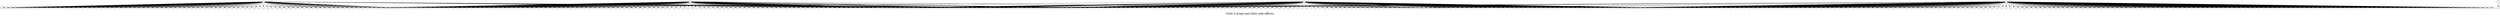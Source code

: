 /*****
First 5 drugs and their side effects
*****/

digraph G {
  graph [splines=false overlap=false]
  node  [shape=ellipse, width=0.3, height=0.3, label=""]
  396716358 ;
  698787975 ;
  50961739 ;
  876705436 ;
  689973600 ;
  942312046 ;
  715439890 ;
  999412660 ;
  546615250 ;
  714643741 ;
  205363946 ;
  588933225 ;
  384622882 ;
  168785247 ;
  182507023 ;
  869146873 ;
  541656737 ;
  243793850 ;
  666214045 ;
  881832879 ;
  341318681 ;
  304857434 ;
  106146245 ;
  464095282 ;
  679558360 ;
  4801417 ;
  950100663 ;
  578382090 ;
  665304364 ;
  151281050 ;
  661532785 ;
  835409131 ;
  54583380 ;
  228692952 ;
  784623159 ;
  696801557 ;
  725139945 ;
  427395512 ;
  700711905 ;
  783492163 ;
  788322811 ;
  789254642 ;
  581494106 ;
  861272432 ;
  619804993 ;
  480258642 ;
  701971146 ;
  969576466 ;
  531337861 ;
  89516586 ;
  750030128 ;
  184189394 ;
  824647290 ;
  430372811 ;
  317809009 ;
  892123880 ;
  247915298 ;
  704597846 ;
  799114911 ;
  389632339 ;
  111463007 ;
  615832349 ;
  807160423 ;
  793339375 ;
  112964857 ;
  161328644 ;
  494699932 ;
  270560663 ;
  431776646 ;
  833401379 ;
  652480255 ;
  485792080 ;
  442842650 ;
  609513296 ;
  864283524 ;
  88381598 ;
  696121059 ;
  740593734 ;
  277411727 ;
  476135603 ;
  653820301 ;
  724162821 ;
  505592401 ;
  797905060 ;
  702243960 ;
  411133224 ;
  498511190 ;
  339037938 ;
  175502369 ;
  359936737 ;
  840362546 ;
  288338199 ;
  78053985 ;
  456252974 ;
  266483890 ;
  41284697 ;
  331731937 ;
  206222910 ;
  718030863 ;
  25025999 ;
  700572568 ;
  466943422 ;
  346236518 ;
  382194133 ;
  434182522 ;
  153531109 ;
  307972442 ;
  824000872 ;
  12933156 ;
  866289806 ;
  675517459 ;
  27841115 ;
  591768931 ;
  244112369 ;
  120160383 ;
  143312957 ;
  664430866 ;
  756577125 ;
  364167365 ;
  775386567 ;
  658973620 ;
  256257868 ;
  623279325 ;
  989089855 ;
  419856002 ;
  397973075 ;
  493703833 ;
  8568418 ;
  631216692 ;
  554193431 ;
  77891487 ;
  156885362 ;
  800395166 ;
  502415591 ;
  120554275 ;
  968637629 ;
  458213918 ;
  427487042 ;
  576318776 ;
  212322603 ;
  427960877 ;
  701023313 ;
  619884277 ;
  406658620 ;
  962635881 ;
  367035983 ;
  575418670 ;
  489250956 ;
  933706062 ;
  899967351 ;
  646404897 ;
  806345831 ;
  208178537 ;
  944326917 ;
  627547801 ;
  765949714 ;
  629217601 ;
  564182290 ;
  150777941 ;
  147949236 ;
  128733358 ;
  25384489 ;
  521913872 ;
  241004700 ;
  748484283 ;
  628366929 ;
  800136038 ;
  483679027 ;
  344776133 ;
  772072264 ;
  211020488 ;
  536533890 ;
  398582204 ;
  923152455 ;
  254853632 ;
  67664126 ;
  258385182 ;
  260686579 ;
  761984226 ;
  103352496 ;
  533080712 ;
  810862919 ;
  960992668 ;
  268187219 ;
  845146715 ;
  295830390 ;
  212662158 ;
  554593485 ;
  462332433 ;
  96516672 ;
  434641830 ;
  134488530 ;
  394331919 ;
  857755465 ;
  701651074 ;
  573332161 ;
  476089985 ;
  35478684 ;
  494951411 ;
  590620238 ;
  909545199 ;
  934767974 ;
  16998134 ;
  287755608 ;
  713697308 ;
  132010993 ;
  520728960 ;
  990139624 ;
  337943756 ;
  264226319 ;
  906535064 ;
  984662131 ;
  804537523 ;
  693985053 ;
  944019520 ;
  315896127 ;
  567854424 ;
  723278619 ;
  625006958 ;
  300504203 ;
  626117069 ;
  543868051 ;
  836353234 ;
  616060704 ;
  389345046 ;
  579776875 ;
  119588737 ;
  896231916 ;
  534879657 ;
  190885608 ;
  827880474 ;
  754262379 ;
  967437955 ;
  951158498 ;
  267148186 ;
  830795893 ;
  377135764 ;
  510061247 ;
  738078577 ;
  544425058 ;
  721753094 ;
  318806908 ;
  329838405 ;
  662124377 ;
  954244466 ;
  725152873 ;
  706120327 ;
  503232132 ;
  40398719 ;
  216841399 ;
  509291208 ;
  647630513 ;
  750597565 ;
  673818526 ;
  707520898 ;
  911274150 ;
  778621575 ;
  623884713 ;
  658799835 ;
  249376607 ;
  328314552 ;
  711001160 ;
  339218235 ;
  14699634 ;
  848929091 ;
  661217946 ;
  824386554 ;
  225622383 ;
  267369108 ;
  620597642 ;
  186926568 ;
  861281646 ;
  221792626 ;
  344180325 ;
  628824343 ;
  300065622 ;
  979061181 ;
  312511385 ;
  584466387 ;
  527329286 ;
  104781200 ;
  793214197 ;
  568725795 ;
  520932929 ;
  645404229 ;
  800061000 ;
  466755010 ;
  643178374 ;
  552992745 ;
  528869040 ;
  284590180 ;
  896015001 ;
  230264480 ;
  128267352 ;
  721953721 ;
  659345319 ;
  136743485 ;
  810123820 ;
  602906995 ;
  673119554 ;
  498611701 ;
  972177756 ;
  535333814 ;
  431461783 ;
  492835355 ;
  319559731 ;
  455439412 ;
  802933290 ;
  911543648 ;
  910193634 ;
  429395476 ;
  286742677 ;
  682924053 ;
  708623136 ;
  952513093 ;
  610399004 ;
  8277820 ;
  328769745 ;
  32875804 ;
  214906419 ;
  844375807 ;
  11674823 ;
  212036167 ;
  277552759 ;
  886154166 ;
  752919624 ;
  16602643 ;
  679048170 ;
  59971363 ;
  668490812 ;
  895010104 ;
  840786431 ;
  135773719 ;
  256304919 ;
  899122554 ;
  288618598 ;
  188216395 ;
  106403683 ;
  347296629 ;
  865530044 ;
  716724625 ;
  259705106 ;
  796923119 ;
  223884082 ;
  574200622 ;
  396007829 ;
  896314328 ;
  944838209 ;
  817507385 ;
  423749394 ;
  943431227 ;
  455193350 ;
  358930561 ;
  695704626 ;
  196000943 ;
  835601274 ;
  958849540 ;
  786848067 ;
  419224266 ;
  193302689 ;
  546551328 ;
  191388629 ;
  939177232 ;
  781989395 ;
  322863658 ;
  74885061 ;
  94595976 ;
  528554968 ;
  936507039 ;
  610341340 ;
  639838921 ;
  33674286 ;
  497415410 ;
  911595461 ;
  393051420 ;
  681396401 ;
  748355447 ;
  671079460 ;
  781867818 ;
  840005346 ;
  316846029 ;
  340511039 ;
  364490448 ;
  452525767 ;
  687581176 ;
  938091445 ;
  647430620 ;
  331872343 ;
  652932783 ;
  862240038 ;
  165325298 ;
  771339559 ;
  66756444 ;
  142874722 ;
  521702 ;
  939584638 ;
  428055901 ;
  846973270 ;
  770432525 ;
  564754756 ;
  410956170 ;
  371875187 ;
  904429660 ;
  938835733 ;
  291724510 ;
  795604717 ;
  960684675 ;
  691896635 ;
  334386423 ;
  550110811 ;
  332918875 ;
  639644153 ;
  644326756 ;
  614563087 ;
  826153698 ;
  692260808 ;
  103592092 ;
  12776295 ;
  394014466 ;
  318427332 ;
  618035386 ;
  702127993 ;
  780822258 ;
  110203314 ;
  113559657 ;
  332263977 ;
  268735830 ;
  70450141 ;
  326052996 ;
  721812221 ;
  732507370 ;
  911736214 ;
  288193267 ;
  630466314 ;
  121235104 ;
  915943798 ;
  924048186 ;
  176698599 ;
  43959018 ;
  48745086 ;
  657818231 ;
  321288247 ;
  302526615 ;
  469773224 ;
  422343879 ;
  564106728 ;
  39452497 ;
  34500424 ;
  324962286 ;
  329290844 ;
  758968590 ;
  617988139 ;
  476496490 ;
  10544477 ;
  90811962 ;
  548462314 ;
  146743212 ;
  258600869 ;
  174519907 ;
  805530551 ;
  100044230 ;
  947453775 ;
  8852587 ;
  662068234 ;
  381959909 ;
  785140160 ;
  139436292 ;
  952247338 ;
  50392558 ;
  415218919 ;
  406066347 ;
  918060740 ;
  863817787 ;
  495047260 ;
  981482226 ;
  126941501 ;
  991907210 ;
  651425216 ;
  266551979 ;
  732595160 ;
  580824642 ;
  847145929 ;
  84865714 ;
  495418404 ;
  901939171 ;
  168759872 ;
  998557846 ;
  311712307 ;
  640613199 ;
  580022791 ;
  79404508 ;
  363923341 ;
  276922197 ;
  577488221 ;
  592235269 ;
  595585314 ;
  29001587 ;
  132278481 ;
  764563405 ;
  731367880 ;
  85392276 ;
  504756093 ;
  726338814 ;
  880632918 ;
  254193293 ;
  33109700 ;
  373265217 ;
  314648232 ;
  386679384 ;
  135758325 ;
  387896197 ;
  801206919 ;
  265808497 ;
  623483838 ;
  582726046 ;
  113082100 ;
  298382250 ;
  720361057 ;
  934216231 ;
  988737016 ;
  449779726 ;
  83986786 ;
  857785742 ;
  529261444 ;
  598241982 ;
  878623966 ;
  895951001 ;
  278325750 ;
  510010095 ;
  866429597 ;
  548971762 ;
  991772680 ;
  755127103 ;
  196949931 ;
  874727129 ;
  308015740 ;
  341535775 ;
  474589308 ;
  566333507 ;
  547776480 ;
  709910241 ;
  555611867 ;
  348567902 ;
  933992629 ;
  751646649 ;
  556977890 ;
  977172534 ;
  359224404 ;
  344213956 ;
  906854604 ;
  44559929 ;
  320339116 ;
  857518300 ;
  834935577 ;
  803896326 ;
  750509368 ;
  725698809 ;
  12573401 ;
  361815058 ;
  396716358 -> 698787975;
  396716358 -> 50961739;
  396716358 -> 876705436;
  396716358 -> 689973600;
  396716358 -> 942312046;
  396716358 -> 715439890;
  396716358 -> 999412660;
  396716358 -> 546615250;
  396716358 -> 714643741;
  396716358 -> 205363946;
  396716358 -> 588933225;
  396716358 -> 384622882;
  396716358 -> 168785247;
  396716358 -> 182507023;
  396716358 -> 869146873;
  396716358 -> 541656737;
  396716358 -> 243793850;
  396716358 -> 666214045;
  396716358 -> 881832879;
  396716358 -> 341318681;
  396716358 -> 304857434;
  396716358 -> 106146245;
  396716358 -> 464095282;
  396716358 -> 679558360;
  396716358 -> 4801417;
  396716358 -> 950100663;
  396716358 -> 578382090;
  396716358 -> 665304364;
  396716358 -> 151281050;
  396716358 -> 661532785;
  396716358 -> 835409131;
  396716358 -> 54583380;
  396716358 -> 228692952;
  396716358 -> 784623159;
  396716358 -> 696801557;
  396716358 -> 725139945;
  396716358 -> 427395512;
  396716358 -> 700711905;
  396716358 -> 783492163;
  396716358 -> 788322811;
  396716358 -> 789254642;
  396716358 -> 581494106;
  396716358 -> 861272432;
  396716358 -> 619804993;
  396716358 -> 480258642;
  396716358 -> 701971146;
  396716358 -> 969576466;
  396716358 -> 531337861;
  396716358 -> 89516586;
  396716358 -> 750030128;
  396716358 -> 184189394;
  396716358 -> 824647290;
  396716358 -> 430372811;
  396716358 -> 317809009;
  396716358 -> 892123880;
  396716358 -> 247915298;
  396716358 -> 704597846;
  396716358 -> 799114911;
  396716358 -> 389632339;
  396716358 -> 111463007;
  396716358 -> 615832349;
  396716358 -> 807160423;
  396716358 -> 793339375;
  396716358 -> 112964857;
  396716358 -> 161328644;
  396716358 -> 494699932;
  396716358 -> 270560663;
  396716358 -> 431776646;
  396716358 -> 833401379;
  396716358 -> 652480255;
  396716358 -> 485792080;
  396716358 -> 442842650;
  396716358 -> 609513296;
  396716358 -> 864283524;
  396716358 -> 88381598;
  396716358 -> 696121059;
  396716358 -> 740593734;
  396716358 -> 277411727;
  396716358 -> 476135603;
  396716358 -> 653820301;
  396716358 -> 724162821;
  396716358 -> 505592401;
  396716358 -> 797905060;
  396716358 -> 702243960;
  396716358 -> 411133224;
  396716358 -> 498511190;
  396716358 -> 339037938;
  396716358 -> 175502369;
  396716358 -> 359936737;
  396716358 -> 840362546;
  396716358 -> 288338199;
  396716358 -> 78053985;
  396716358 -> 456252974;
  396716358 -> 266483890;
  396716358 -> 41284697;
  396716358 -> 331731937;
  396716358 -> 206222910;
  396716358 -> 718030863;
  396716358 -> 25025999;
  396716358 -> 700572568;
  396716358 -> 466943422;
  396716358 -> 346236518;
  396716358 -> 382194133;
  396716358 -> 434182522;
  396716358 -> 153531109;
  396716358 -> 307972442;
  396716358 -> 824000872;
  396716358 -> 12933156;
  396716358 -> 866289806;
  396716358 -> 675517459;
  396716358 -> 27841115;
  396716358 -> 591768931;
  396716358 -> 244112369;
  396716358 -> 120160383;
  396716358 -> 143312957;
  396716358 -> 664430866;
  396716358 -> 756577125;
  396716358 -> 364167365;
  396716358 -> 775386567;
  396716358 -> 658973620;
  396716358 -> 256257868;
  396716358 -> 623279325;
  396716358 -> 989089855;
  396716358 -> 419856002;
  396716358 -> 397973075;
  396716358 -> 493703833;
  396716358 -> 8568418;
  396716358 -> 631216692;
  396716358 -> 554193431;
  396716358 -> 77891487;
  396716358 -> 156885362;
  396716358 -> 800395166;
  396716358 -> 502415591;
  396716358 -> 120554275;
  396716358 -> 968637629;
  396716358 -> 458213918;
  396716358 -> 427487042;
  396716358 -> 576318776;
  396716358 -> 212322603;
  396716358 -> 427960877;
  396716358 -> 701023313;
  396716358 -> 619884277;
  396716358 -> 406658620;
  396716358 -> 962635881;
  396716358 -> 367035983;
  396716358 -> 575418670;
  396716358 -> 489250956;
  396716358 -> 933706062;
  396716358 -> 899967351;
  396716358 -> 646404897;
  396716358 -> 806345831;
  396716358 -> 208178537;
  396716358 -> 944326917;
  396716358 -> 627547801;
  396716358 -> 765949714;
  396716358 -> 629217601;
  396716358 -> 564182290;
  396716358 -> 150777941;
  396716358 -> 147949236;
  396716358 -> 128733358;
  396716358 -> 25384489;
  396716358 -> 521913872;
  396716358 -> 241004700;
  396716358 -> 748484283;
  396716358 -> 628366929;
  396716358 -> 800136038;
  396716358 -> 483679027;
  396716358 -> 344776133;
  396716358 -> 772072264;
  396716358 -> 211020488;
  396716358 -> 536533890;
  396716358 -> 398582204;
  396716358 -> 923152455;
  396716358 -> 254853632;
  396716358 -> 67664126;
  396716358 -> 258385182;
  396716358 -> 260686579;
  396716358 -> 761984226;
  396716358 -> 103352496;
  396716358 -> 533080712;
  396716358 -> 810862919;
  396716358 -> 960992668;
  396716358 -> 268187219;
  396716358 -> 845146715;
  396716358 -> 295830390;
  396716358 -> 212662158;
  396716358 -> 554593485;
  396716358 -> 462332433;
  396716358 -> 96516672;
  396716358 -> 434641830;
  396716358 -> 134488530;
  396716358 -> 394331919;
  396716358 -> 857755465;
  396716358 -> 701651074;
  396716358 -> 573332161;
  396716358 -> 476089985;
  396716358 -> 35478684;
  396716358 -> 494951411;
  396716358 -> 590620238;
  396716358 -> 909545199;
  396716358 -> 934767974;
  396716358 -> 16998134;
  396716358 -> 287755608;
  396716358 -> 713697308;
  396716358 -> 132010993;
  396716358 -> 520728960;
  396716358 -> 990139624;
  396716358 -> 337943756;
  396716358 -> 264226319;
  396716358 -> 906535064;
  396716358 -> 984662131;
  396716358 -> 804537523;
  396716358 -> 693985053;
  396716358 -> 944019520;
  396716358 -> 315896127;
  396716358 -> 567854424;
  396716358 -> 723278619;
  625006958 -> 300504203;
  625006958 -> 626117069;
  625006958 -> 543868051;
  625006958 -> 836353234;
  625006958 -> 616060704;
  625006958 -> 389345046;
  625006958 -> 579776875;
  625006958 -> 119588737;
  625006958 -> 896231916;
  625006958 -> 534879657;
  625006958 -> 190885608;
  625006958 -> 827880474;
  625006958 -> 754262379;
  625006958 -> 967437955;
  625006958 -> 951158498;
  625006958 -> 267148186;
  625006958 -> 830795893;
  625006958 -> 377135764;
  625006958 -> 510061247;
  625006958 -> 738078577;
  625006958 -> 544425058;
  625006958 -> 721753094;
  625006958 -> 318806908;
  625006958 -> 329838405;
  625006958 -> 662124377;
  625006958 -> 954244466;
  625006958 -> 725152873;
  625006958 -> 706120327;
  625006958 -> 503232132;
  625006958 -> 40398719;
  625006958 -> 216841399;
  625006958 -> 509291208;
  625006958 -> 647630513;
  625006958 -> 750597565;
  625006958 -> 673818526;
  625006958 -> 707520898;
  625006958 -> 911274150;
  625006958 -> 778621575;
  625006958 -> 623884713;
  625006958 -> 658799835;
  625006958 -> 249376607;
  625006958 -> 701971146;
  625006958 -> 328314552;
  625006958 -> 711001160;
  625006958 -> 339218235;
  625006958 -> 14699634;
  625006958 -> 848929091;
  625006958 -> 661217946;
  625006958 -> 824386554;
  625006958 -> 225622383;
  625006958 -> 267369108;
  625006958 -> 620597642;
  625006958 -> 186926568;
  625006958 -> 861281646;
  625006958 -> 221792626;
  625006958 -> 344180325;
  625006958 -> 628824343;
  625006958 -> 300065622;
  625006958 -> 979061181;
  625006958 -> 312511385;
  625006958 -> 584466387;
  625006958 -> 527329286;
  625006958 -> 104781200;
  625006958 -> 793214197;
  625006958 -> 568725795;
  625006958 -> 520932929;
  625006958 -> 645404229;
  625006958 -> 800061000;
  625006958 -> 466755010;
  625006958 -> 643178374;
  625006958 -> 552992745;
  625006958 -> 528869040;
  625006958 -> 284590180;
  625006958 -> 896015001;
  625006958 -> 230264480;
  625006958 -> 128267352;
  625006958 -> 721953721;
  625006958 -> 659345319;
  625006958 -> 136743485;
  625006958 -> 810123820;
  625006958 -> 602906995;
  625006958 -> 673119554;
  625006958 -> 498611701;
  625006958 -> 972177756;
  625006958 -> 535333814;
  625006958 -> 431461783;
  625006958 -> 492835355;
  625006958 -> 319559731;
  625006958 -> 455439412;
  625006958 -> 802933290;
  625006958 -> 536533890;
  625006958 -> 911543648;
  625006958 -> 910193634;
  625006958 -> 429395476;
  625006958 -> 286742677;
  625006958 -> 682924053;
  625006958 -> 708623136;
  625006958 -> 944326917;
  625006958 -> 952513093;
  625006958 -> 610399004;
  625006958 -> 8277820;
  625006958 -> 328769745;
  625006958 -> 32875804;
  625006958 -> 214906419;
  625006958 -> 844375807;
  625006958 -> 628366929;
  625006958 -> 11674823;
  625006958 -> 212036167;
  625006958 -> 277552759;
  625006958 -> 886154166;
  625006958 -> 752919624;
  625006958 -> 16602643;
  625006958 -> 679048170;
  625006958 -> 59971363;
  625006958 -> 668490812;
  625006958 -> 895010104;
  625006958 -> 810862919;
  625006958 -> 840786431;
  625006958 -> 135773719;
  625006958 -> 256304919;
  625006958 -> 899122554;
  625006958 -> 288618598;
  625006958 -> 462332433;
  625006958 -> 188216395;
  625006958 -> 106403683;
  625006958 -> 347296629;
  625006958 -> 865530044;
  625006958 -> 716724625;
  625006958 -> 259705106;
  625006958 -> 796923119;
  625006958 -> 223884082;
  625006958 -> 574200622;
  625006958 -> 396007829;
  625006958 -> 896314328;
  625006958 -> 944838209;
  625006958 -> 817507385;
  423749394 -> 943431227;
  423749394 -> 455193350;
  423749394 -> 358930561;
  423749394 -> 695704626;
  423749394 -> 196000943;
  423749394 -> 835601274;
  423749394 -> 958849540;
  423749394 -> 786848067;
  423749394 -> 419224266;
  423749394 -> 193302689;
  423749394 -> 546551328;
  423749394 -> 191388629;
  423749394 -> 267148186;
  423749394 -> 939177232;
  423749394 -> 781989395;
  423749394 -> 322863658;
  423749394 -> 74885061;
  423749394 -> 94595976;
  423749394 -> 528554968;
  423749394 -> 936507039;
  423749394 -> 725152873;
  423749394 -> 610341340;
  423749394 -> 216841399;
  423749394 -> 725139945;
  423749394 -> 639838921;
  423749394 -> 707520898;
  423749394 -> 33674286;
  423749394 -> 497415410;
  423749394 -> 911595461;
  423749394 -> 393051420;
  423749394 -> 681396401;
  423749394 -> 748355447;
  423749394 -> 671079460;
  423749394 -> 480258642;
  423749394 -> 781867818;
  423749394 -> 840005346;
  423749394 -> 316846029;
  423749394 -> 340511039;
  423749394 -> 364490448;
  423749394 -> 452525767;
  423749394 -> 848929091;
  423749394 -> 687581176;
  423749394 -> 999412660;
  423749394 -> 938091445;
  423749394 -> 647430620;
  423749394 -> 331872343;
  423749394 -> 652932783;
  423749394 -> 862240038;
  423749394 -> 165325298;
  423749394 -> 771339559;
  423749394 -> 793339375;
  423749394 -> 66756444;
  423749394 -> 142874722;
  423749394 -> 521702;
  423749394 -> 485792080;
  423749394 -> 939584638;
  423749394 -> 428055901;
  423749394 -> 846973270;
  423749394 -> 770432525;
  423749394 -> 277411727;
  423749394 -> 564754756;
  423749394 -> 312511385;
  423749394 -> 410956170;
  423749394 -> 371875187;
  423749394 -> 904429660;
  423749394 -> 938835733;
  423749394 -> 291724510;
  423749394 -> 795604717;
  423749394 -> 960684675;
  423749394 -> 691896635;
  423749394 -> 334386423;
  423749394 -> 645404229;
  423749394 -> 643178374;
  423749394 -> 528869040;
  423749394 -> 550110811;
  423749394 -> 716724625;
  423749394 -> 332918875;
  423749394 -> 639644153;
  423749394 -> 644326756;
  423749394 -> 614563087;
  423749394 -> 826153698;
  423749394 -> 692260808;
  423749394 -> 103592092;
  423749394 -> 12776295;
  423749394 -> 659345319;
  423749394 -> 394014466;
  423749394 -> 318427332;
  423749394 -> 618035386;
  423749394 -> 664430866;
  423749394 -> 702127993;
  423749394 -> 780822258;
  423749394 -> 110203314;
  423749394 -> 113559657;
  423749394 -> 802933290;
  423749394 -> 332263977;
  423749394 -> 268735830;
  423749394 -> 70450141;
  423749394 -> 458213918;
  423749394 -> 326052996;
  423749394 -> 721812221;
  423749394 -> 910193634;
  423749394 -> 732507370;
  423749394 -> 911736214;
  423749394 -> 288193267;
  423749394 -> 630466314;
  423749394 -> 121235104;
  423749394 -> 286742677;
  423749394 -> 915943798;
  423749394 -> 924048186;
  423749394 -> 176698599;
  423749394 -> 43959018;
  423749394 -> 48745086;
  423749394 -> 952513093;
  423749394 -> 657818231;
  423749394 -> 321288247;
  423749394 -> 628366929;
  423749394 -> 302526615;
  423749394 -> 212036167;
  423749394 -> 469773224;
  423749394 -> 77891487;
  423749394 -> 422343879;
  423749394 -> 564106728;
  423749394 -> 39452497;
  423749394 -> 34500424;
  423749394 -> 324962286;
  423749394 -> 329290844;
  423749394 -> 758968590;
  423749394 -> 617988139;
  423749394 -> 476496490;
  423749394 -> 10544477;
  423749394 -> 90811962;
  423749394 -> 548462314;
  423749394 -> 146743212;
  423749394 -> 258600869;
  423749394 -> 174519907;
  423749394 -> 805530551;
  423749394 -> 100044230;
  423749394 -> 947453775;
  423749394 -> 8852587;
  423749394 -> 662068234;
  423749394 -> 381959909;
  423749394 -> 785140160;
  423749394 -> 139436292;
  423749394 -> 952247338;
  423749394 -> 50392558;
  423749394 -> 106403683;
  423749394 -> 415218919;
  423749394 -> 406066347;
  423749394 -> 918060740;
  423749394 -> 863817787;
  423749394 -> 944838209;
  423749394 -> 344776133;
  495047260 -> 981482226;
  495047260 -> 126941501;
  495047260 -> 991907210;
  495047260 -> 651425216;
  495047260 -> 266551979;
  495047260 -> 732595160;
  495047260 -> 580824642;
  495047260 -> 847145929;
  495047260 -> 84865714;
  495047260 -> 495418404;
  495047260 -> 901939171;
  495047260 -> 168759872;
  495047260 -> 998557846;
  495047260 -> 384622882;
  495047260 -> 311712307;
  495047260 -> 640613199;
  495047260 -> 580022791;
  495047260 -> 79404508;
  495047260 -> 363923341;
  495047260 -> 276922197;
  495047260 -> 577488221;
  495047260 -> 592235269;
  495047260 -> 595585314;
  495047260 -> 29001587;
  495047260 -> 132278481;
  495047260 -> 764563405;
  495047260 -> 731367880;
  495047260 -> 85392276;
  495047260 -> 954244466;
  495047260 -> 504756093;
  495047260 -> 726338814;
  495047260 -> 880632918;
  495047260 -> 254193293;
  495047260 -> 268735830;
  495047260 -> 33109700;
  495047260 -> 373265217;
  495047260 -> 427395512;
  495047260 -> 700711905;
  495047260 -> 314648232;
  495047260 -> 944019520;
  495047260 -> 863817787;
  495047260 -> 427960877;
  495047260 -> 386679384;
  495047260 -> 135758325;
  495047260 -> 387896197;
  495047260 -> 721812221;
  495047260 -> 801206919;
  495047260 -> 265808497;
  495047260 -> 528554968;
  495047260 -> 623483838;
  495047260 -> 681396401;
  495047260 -> 582726046;
  495047260 -> 113082100;
  495047260 -> 298382250;
  495047260 -> 696121059;
  495047260 -> 720361057;
  495047260 -> 934216231;
  495047260 -> 988737016;
  495047260 -> 449779726;
  495047260 -> 701971146;
  495047260 -> 83986786;
  495047260 -> 857785742;
  495047260 -> 531337861;
  495047260 -> 48745086;
  495047260 -> 944326917;
  495047260 -> 529261444;
  495047260 -> 184189394;
  495047260 -> 598241982;
  495047260 -> 824647290;
  495047260 -> 430372811;
  495047260 -> 878623966;
  495047260 -> 895951001;
  495047260 -> 278325750;
  495047260 -> 307972442;
  495047260 -> 510010095;
  495047260 -> 866429597;
  495047260 -> 548971762;
  495047260 -> 991772680;
  495047260 -> 146743212;
  495047260 -> 331872343;
  495047260 -> 755127103;
  495047260 -> 844375807;
  495047260 -> 800136038;
  495047260 -> 483679027;
  495047260 -> 196949931;
  495047260 -> 564106728;
  495047260 -> 874727129;
  495047260 -> 308015740;
  495047260 -> 341535775;
  495047260 -> 474589308;
  495047260 -> 566333507;
  495047260 -> 547776480;
  495047260 -> 709910241;
  495047260 -> 939584638;
  495047260 -> 212662158;
  495047260 -> 555611867;
  495047260 -> 348567902;
  495047260 -> 933992629;
  495047260 -> 751646649;
  495047260 -> 701651074;
  495047260 -> 556977890;
  495047260 -> 977172534;
  495047260 -> 359224404;
  495047260 -> 344213956;
  495047260 -> 312511385;
  495047260 -> 906854604;
  495047260 -> 44559929;
  495047260 -> 320339116;
  495047260 -> 938835733;
  495047260 -> 962635881;
  495047260 -> 944838209;
  495047260 -> 857518300;
  495047260 -> 834935577;
  495047260 -> 803896326;
  495047260 -> 106403683;
  495047260 -> 750509368;
  495047260 -> 725698809;
  12573401 -> 361815058;
  label = "\nFirst 5 drugs and their side effects\n";  fontsize=24;
}
